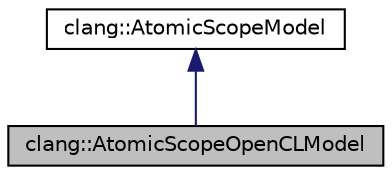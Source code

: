 digraph "clang::AtomicScopeOpenCLModel"
{
 // LATEX_PDF_SIZE
  bgcolor="transparent";
  edge [fontname="Helvetica",fontsize="10",labelfontname="Helvetica",labelfontsize="10"];
  node [fontname="Helvetica",fontsize="10",shape=record];
  Node1 [label="clang::AtomicScopeOpenCLModel",height=0.2,width=0.4,color="black", fillcolor="grey75", style="filled", fontcolor="black",tooltip="Defines the synch scope model for OpenCL."];
  Node2 -> Node1 [dir="back",color="midnightblue",fontsize="10",style="solid",fontname="Helvetica"];
  Node2 [label="clang::AtomicScopeModel",height=0.2,width=0.4,color="black",URL="$classclang_1_1AtomicScopeModel.html",tooltip="Defines the interface for synch scope model."];
}
